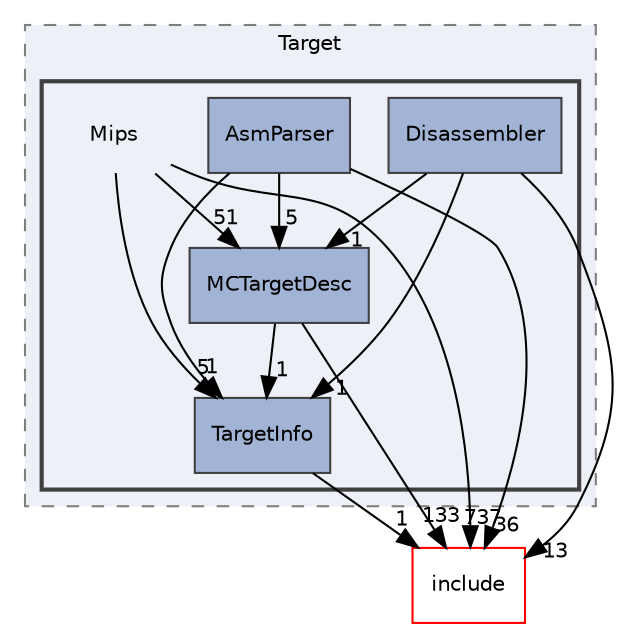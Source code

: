 digraph "lib/Target/Mips"
{
 // LATEX_PDF_SIZE
  bgcolor="transparent";
  edge [fontname="Helvetica",fontsize="10",labelfontname="Helvetica",labelfontsize="10"];
  node [fontname="Helvetica",fontsize="10",shape="box"];
  compound=true
  subgraph clusterdir_794e483eb1cc7921d35fd149d9cc325b {
    graph [ bgcolor="#edf0f7", pencolor="grey50", style="filled,dashed,", label="Target", fontname="Helvetica", fontsize="10", URL="dir_794e483eb1cc7921d35fd149d9cc325b.html"]
  subgraph clusterdir_ade3e9027c4a59e8bb8d540eb1bd7c25 {
    graph [ bgcolor="#edf0f7", pencolor="grey25", style="filled,bold,", label="", fontname="Helvetica", fontsize="10", URL="dir_ade3e9027c4a59e8bb8d540eb1bd7c25.html"]
    dir_ade3e9027c4a59e8bb8d540eb1bd7c25 [shape=plaintext, label="Mips"];
  dir_9f6aa610c6659b619bb2c99588614df5 [label="AsmParser", style="filled,", fillcolor="#a2b4d6", color="grey25", URL="dir_9f6aa610c6659b619bb2c99588614df5.html"];
  dir_9d9ec9b03140b2e1d84503e7097c4dc6 [label="Disassembler", style="filled,", fillcolor="#a2b4d6", color="grey25", URL="dir_9d9ec9b03140b2e1d84503e7097c4dc6.html"];
  dir_41f1deb4dd28dd59c49c53019c486a73 [label="MCTargetDesc", style="filled,", fillcolor="#a2b4d6", color="grey25", URL="dir_41f1deb4dd28dd59c49c53019c486a73.html"];
  dir_f3dbcc5927085a619dae30a12ee3e3cb [label="TargetInfo", style="filled,", fillcolor="#a2b4d6", color="grey25", URL="dir_f3dbcc5927085a619dae30a12ee3e3cb.html"];
  }
  }
  dir_d44c64559bbebec7f509842c48db8b23 [label="include", style="", fillcolor="#edf0f7", color="red", URL="dir_d44c64559bbebec7f509842c48db8b23.html"];
  dir_ade3e9027c4a59e8bb8d540eb1bd7c25->dir_41f1deb4dd28dd59c49c53019c486a73 [headlabel="51", labeldistance=1.5 headhref="dir_000141_000131.html"];
  dir_ade3e9027c4a59e8bb8d540eb1bd7c25->dir_d44c64559bbebec7f509842c48db8b23 [headlabel="737", labeldistance=1.5 headhref="dir_000141_000082.html"];
  dir_ade3e9027c4a59e8bb8d540eb1bd7c25->dir_f3dbcc5927085a619dae30a12ee3e3cb [headlabel="5", labeldistance=1.5 headhref="dir_000141_000202.html"];
  dir_9f6aa610c6659b619bb2c99588614df5->dir_41f1deb4dd28dd59c49c53019c486a73 [headlabel="5", labeldistance=1.5 headhref="dir_000018_000131.html"];
  dir_9f6aa610c6659b619bb2c99588614df5->dir_d44c64559bbebec7f509842c48db8b23 [headlabel="36", labeldistance=1.5 headhref="dir_000018_000082.html"];
  dir_9f6aa610c6659b619bb2c99588614df5->dir_f3dbcc5927085a619dae30a12ee3e3cb [headlabel="1", labeldistance=1.5 headhref="dir_000018_000202.html"];
  dir_9d9ec9b03140b2e1d84503e7097c4dc6->dir_41f1deb4dd28dd59c49c53019c486a73 [headlabel="1", labeldistance=1.5 headhref="dir_000056_000131.html"];
  dir_9d9ec9b03140b2e1d84503e7097c4dc6->dir_d44c64559bbebec7f509842c48db8b23 [headlabel="13", labeldistance=1.5 headhref="dir_000056_000082.html"];
  dir_9d9ec9b03140b2e1d84503e7097c4dc6->dir_f3dbcc5927085a619dae30a12ee3e3cb [headlabel="1", labeldistance=1.5 headhref="dir_000056_000202.html"];
  dir_41f1deb4dd28dd59c49c53019c486a73->dir_d44c64559bbebec7f509842c48db8b23 [headlabel="133", labeldistance=1.5 headhref="dir_000131_000082.html"];
  dir_41f1deb4dd28dd59c49c53019c486a73->dir_f3dbcc5927085a619dae30a12ee3e3cb [headlabel="1", labeldistance=1.5 headhref="dir_000131_000202.html"];
  dir_f3dbcc5927085a619dae30a12ee3e3cb->dir_d44c64559bbebec7f509842c48db8b23 [headlabel="1", labeldistance=1.5 headhref="dir_000202_000082.html"];
}
